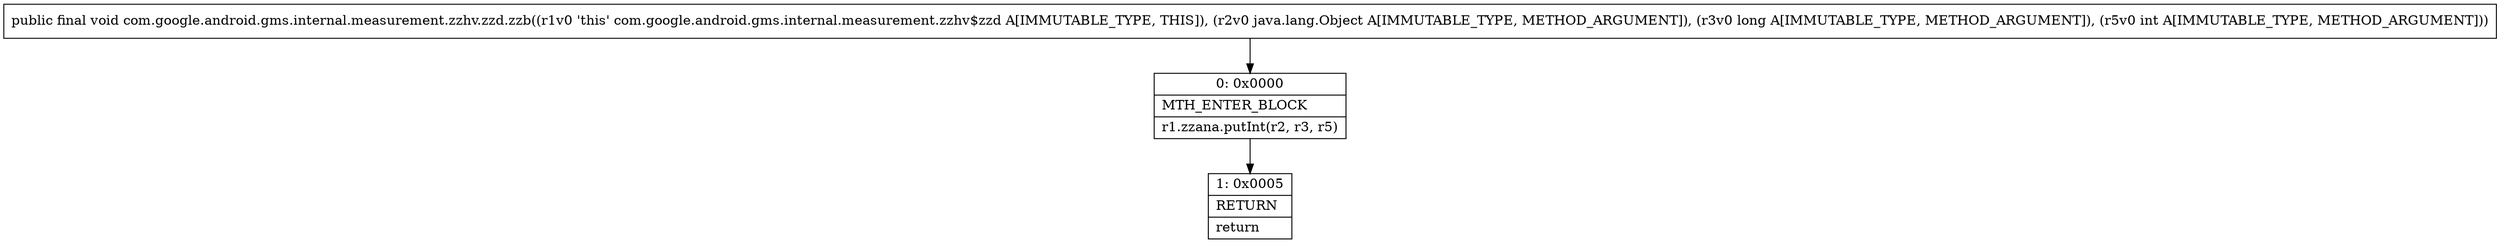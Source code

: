 digraph "CFG forcom.google.android.gms.internal.measurement.zzhv.zzd.zzb(Ljava\/lang\/Object;JI)V" {
Node_0 [shape=record,label="{0\:\ 0x0000|MTH_ENTER_BLOCK\l|r1.zzana.putInt(r2, r3, r5)\l}"];
Node_1 [shape=record,label="{1\:\ 0x0005|RETURN\l|return\l}"];
MethodNode[shape=record,label="{public final void com.google.android.gms.internal.measurement.zzhv.zzd.zzb((r1v0 'this' com.google.android.gms.internal.measurement.zzhv$zzd A[IMMUTABLE_TYPE, THIS]), (r2v0 java.lang.Object A[IMMUTABLE_TYPE, METHOD_ARGUMENT]), (r3v0 long A[IMMUTABLE_TYPE, METHOD_ARGUMENT]), (r5v0 int A[IMMUTABLE_TYPE, METHOD_ARGUMENT])) }"];
MethodNode -> Node_0;
Node_0 -> Node_1;
}

